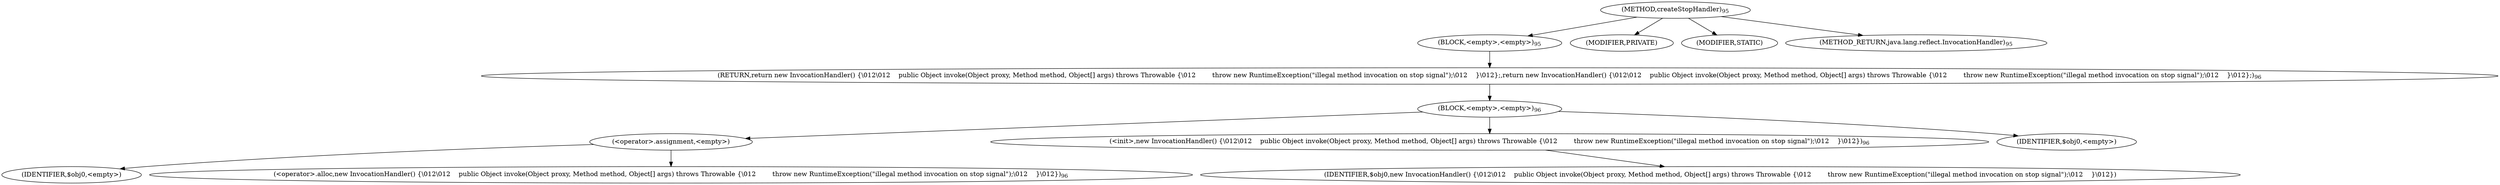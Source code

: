 digraph "createStopHandler" {  
"167" [label = <(METHOD,createStopHandler)<SUB>95</SUB>> ]
"168" [label = <(BLOCK,&lt;empty&gt;,&lt;empty&gt;)<SUB>95</SUB>> ]
"169" [label = <(RETURN,return new InvocationHandler() {\012\012    public Object invoke(Object proxy, Method method, Object[] args) throws Throwable {\012        throw new RuntimeException(&quot;illegal method invocation on stop signal&quot;);\012    }\012};,return new InvocationHandler() {\012\012    public Object invoke(Object proxy, Method method, Object[] args) throws Throwable {\012        throw new RuntimeException(&quot;illegal method invocation on stop signal&quot;);\012    }\012};)<SUB>96</SUB>> ]
"170" [label = <(BLOCK,&lt;empty&gt;,&lt;empty&gt;)<SUB>96</SUB>> ]
"171" [label = <(&lt;operator&gt;.assignment,&lt;empty&gt;)> ]
"172" [label = <(IDENTIFIER,$obj0,&lt;empty&gt;)> ]
"173" [label = <(&lt;operator&gt;.alloc,new InvocationHandler() {\012\012    public Object invoke(Object proxy, Method method, Object[] args) throws Throwable {\012        throw new RuntimeException(&quot;illegal method invocation on stop signal&quot;);\012    }\012})<SUB>96</SUB>> ]
"174" [label = <(&lt;init&gt;,new InvocationHandler() {\012\012    public Object invoke(Object proxy, Method method, Object[] args) throws Throwable {\012        throw new RuntimeException(&quot;illegal method invocation on stop signal&quot;);\012    }\012})<SUB>96</SUB>> ]
"175" [label = <(IDENTIFIER,$obj0,new InvocationHandler() {\012\012    public Object invoke(Object proxy, Method method, Object[] args) throws Throwable {\012        throw new RuntimeException(&quot;illegal method invocation on stop signal&quot;);\012    }\012})> ]
"176" [label = <(IDENTIFIER,$obj0,&lt;empty&gt;)> ]
"177" [label = <(MODIFIER,PRIVATE)> ]
"178" [label = <(MODIFIER,STATIC)> ]
"179" [label = <(METHOD_RETURN,java.lang.reflect.InvocationHandler)<SUB>95</SUB>> ]
  "167" -> "168" 
  "167" -> "177" 
  "167" -> "178" 
  "167" -> "179" 
  "168" -> "169" 
  "169" -> "170" 
  "170" -> "171" 
  "170" -> "174" 
  "170" -> "176" 
  "171" -> "172" 
  "171" -> "173" 
  "174" -> "175" 
}

